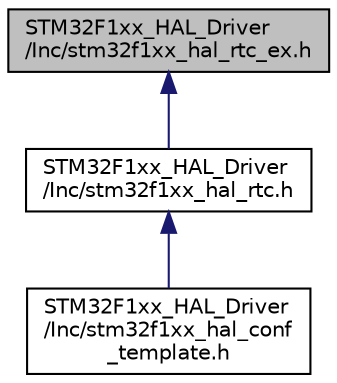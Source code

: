 digraph "STM32F1xx_HAL_Driver/Inc/stm32f1xx_hal_rtc_ex.h"
{
 // LATEX_PDF_SIZE
  edge [fontname="Helvetica",fontsize="10",labelfontname="Helvetica",labelfontsize="10"];
  node [fontname="Helvetica",fontsize="10",shape=record];
  Node1 [label="STM32F1xx_HAL_Driver\l/Inc/stm32f1xx_hal_rtc_ex.h",height=0.2,width=0.4,color="black", fillcolor="grey75", style="filled", fontcolor="black",tooltip="Header file of RTC HAL Extension module."];
  Node1 -> Node2 [dir="back",color="midnightblue",fontsize="10",style="solid"];
  Node2 [label="STM32F1xx_HAL_Driver\l/Inc/stm32f1xx_hal_rtc.h",height=0.2,width=0.4,color="black", fillcolor="white", style="filled",URL="$stm32f1xx__hal__rtc_8h.html",tooltip="Header file of RTC HAL module."];
  Node2 -> Node3 [dir="back",color="midnightblue",fontsize="10",style="solid"];
  Node3 [label="STM32F1xx_HAL_Driver\l/Inc/stm32f1xx_hal_conf\l_template.h",height=0.2,width=0.4,color="black", fillcolor="white", style="filled",URL="$stm32f1xx__hal__conf__template_8h_source.html",tooltip=" "];
}
